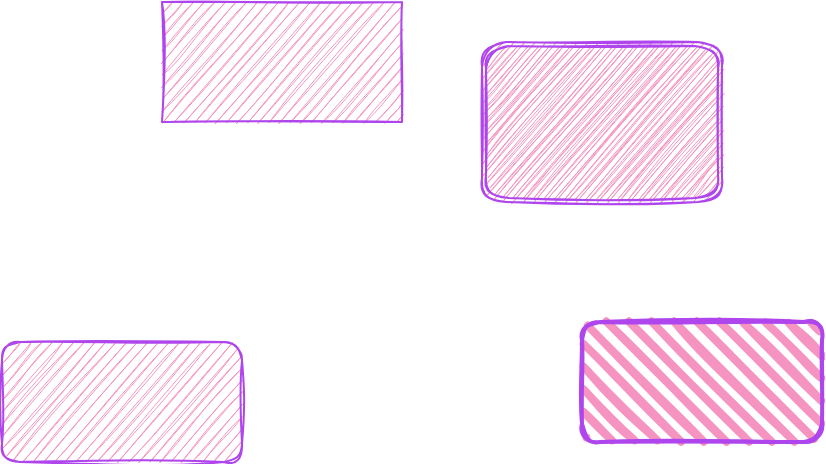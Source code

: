 <mxfile version="17.5.0" type="github">
  <diagram id="v26fK6Ce3ci_oBC7Z4RI" name="Page-1">
    <mxGraphModel dx="1038" dy="547" grid="1" gridSize="10" guides="1" tooltips="1" connect="1" arrows="1" fold="1" page="1" pageScale="1" pageWidth="827" pageHeight="1169" math="0" shadow="0">
      <root>
        <mxCell id="0" />
        <mxCell id="1" parent="0" />
        <mxCell id="l11tAz4Ahu0hwprmn19M-1" value="" style="rounded=0;whiteSpace=wrap;html=1;sketch=1;fillColor=#F694C1;strokeColor=#AF45ED;fontColor=#095C86;" vertex="1" parent="1">
          <mxGeometry x="230" y="110" width="120" height="60" as="geometry" />
        </mxCell>
        <mxCell id="l11tAz4Ahu0hwprmn19M-2" value="" style="rounded=1;whiteSpace=wrap;html=1;gradientDirection=north;sketch=1;fillColor=#F694C1;strokeColor=#AF45ED;fontColor=#095C86;" vertex="1" parent="1">
          <mxGeometry x="150" y="280" width="120" height="60" as="geometry" />
        </mxCell>
        <mxCell id="l11tAz4Ahu0hwprmn19M-3" value="" style="rounded=1;whiteSpace=wrap;html=1;strokeWidth=2;fillWeight=4;hachureGap=8;hachureAngle=45;sketch=1;fillColor=#F694C1;strokeColor=#AF45ED;fontColor=#095C86;" vertex="1" parent="1">
          <mxGeometry x="440" y="270" width="120" height="60" as="geometry" />
        </mxCell>
        <mxCell id="l11tAz4Ahu0hwprmn19M-4" value="" style="shape=ext;double=1;rounded=1;whiteSpace=wrap;html=1;sketch=1;fillColor=#F694C1;strokeColor=#AF45ED;fontColor=#095C86;" vertex="1" parent="1">
          <mxGeometry x="390" y="130" width="120" height="80" as="geometry" />
        </mxCell>
      </root>
    </mxGraphModel>
  </diagram>
</mxfile>
